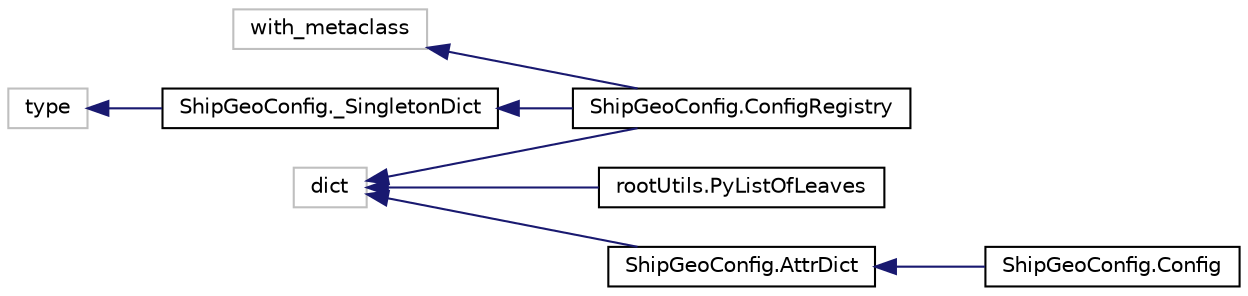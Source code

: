 digraph "Graphical Class Hierarchy"
{
 // LATEX_PDF_SIZE
  edge [fontname="Helvetica",fontsize="10",labelfontname="Helvetica",labelfontsize="10"];
  node [fontname="Helvetica",fontsize="10",shape=record];
  rankdir="LR";
  Node370 [label="with_metaclass",height=0.2,width=0.4,color="grey75", fillcolor="white", style="filled",tooltip=" "];
  Node370 -> Node1 [dir="back",color="midnightblue",fontsize="10",style="solid",fontname="Helvetica"];
  Node1 [label="ShipGeoConfig.ConfigRegistry",height=0.2,width=0.4,color="black", fillcolor="white", style="filled",URL="$classShipGeoConfig_1_1ConfigRegistry.html",tooltip=" "];
  Node333 [label="dict",height=0.2,width=0.4,color="grey75", fillcolor="white", style="filled",tooltip=" "];
  Node333 -> Node334 [dir="back",color="midnightblue",fontsize="10",style="solid",fontname="Helvetica"];
  Node334 [label="rootUtils.PyListOfLeaves",height=0.2,width=0.4,color="black", fillcolor="white", style="filled",URL="$classrootUtils_1_1PyListOfLeaves.html",tooltip=" "];
  Node333 -> Node335 [dir="back",color="midnightblue",fontsize="10",style="solid",fontname="Helvetica"];
  Node335 [label="ShipGeoConfig.AttrDict",height=0.2,width=0.4,color="black", fillcolor="white", style="filled",URL="$classShipGeoConfig_1_1AttrDict.html",tooltip=" "];
  Node335 -> Node336 [dir="back",color="midnightblue",fontsize="10",style="solid",fontname="Helvetica"];
  Node336 [label="ShipGeoConfig.Config",height=0.2,width=0.4,color="black", fillcolor="white", style="filled",URL="$classShipGeoConfig_1_1Config.html",tooltip=" "];
  Node333 -> Node1 [dir="back",color="midnightblue",fontsize="10",style="solid",fontname="Helvetica"];
  Node6 [label="type",height=0.2,width=0.4,color="grey75", fillcolor="white", style="filled",tooltip=" "];
  Node6 -> Node0 [dir="back",color="midnightblue",fontsize="10",style="solid",fontname="Helvetica"];
  Node0 [label="ShipGeoConfig._SingletonDict",height=0.2,width=0.4,color="black", fillcolor="white", style="filled",URL="$classShipGeoConfig_1_1__SingletonDict.html",tooltip=" "];
  Node0 -> Node1 [dir="back",color="midnightblue",fontsize="10",style="solid",fontname="Helvetica"];
}
